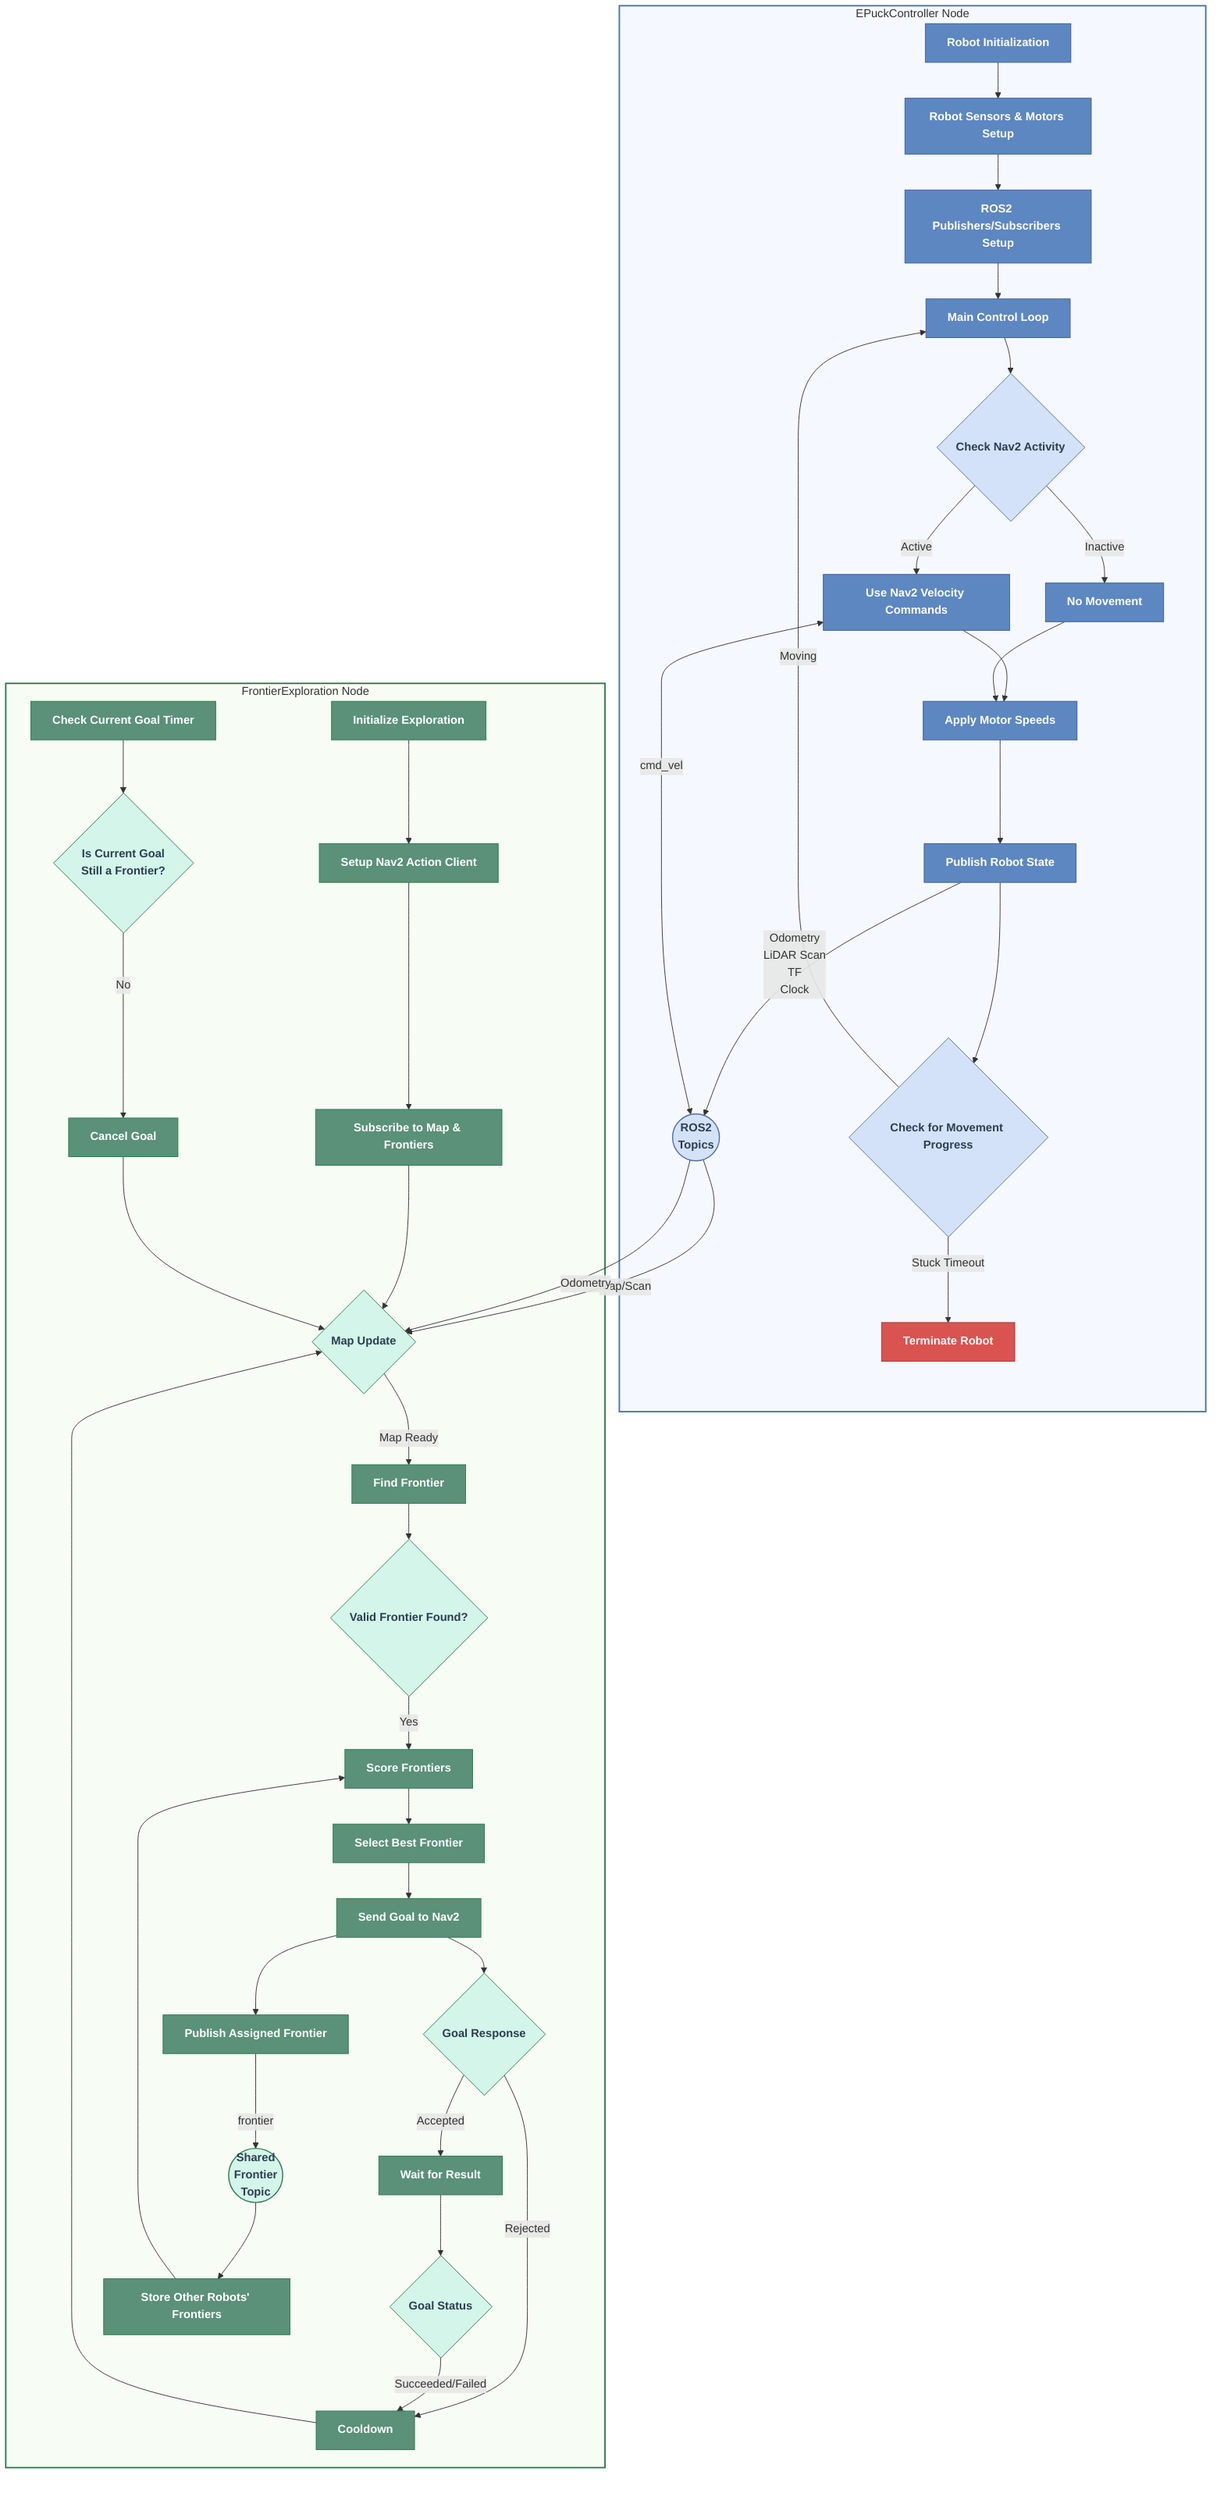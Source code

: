 flowchart TD
    %% More refined professional color scheme with better readability
    classDef controllerNode fill:#f5f9ff,stroke:#4a6fa5,stroke-width:2px;
    classDef controllerBox fill:#5d87c1,stroke:#3b5998,stroke-width:1px,color:white,font-weight:bold;
    classDef controllerDiamond fill:#d4e2f9,stroke:#4a6fa5,stroke-width:1px,color:#2c3e50,font-weight:bold;
    classDef controllerCircle fill:#d4e2f9,stroke:#4a6fa5,stroke-width:1.5px,color:#2c3e50,font-weight:bold;
    classDef controllerTerminal fill:#d95350,stroke:#a23835,stroke-width:1px,color:white,font-weight:bold;
    
    classDef explorationNode fill:#f7fcf5,stroke:#2c784e,stroke-width:2px;
    classDef explorationBox fill:#5a9178,stroke:#2c784e,stroke-width:1px,color:white,font-weight:bold;
    classDef explorationDiamond fill:#d4f5e9,stroke:#2c784e,stroke-width:1px,color:#2c3e50,font-weight:bold;
    classDef explorationCircle fill:#d4f5e9,stroke:#2c784e,stroke-width:1.5px,color:#2c3e50,font-weight:bold;
    
    subgraph epuck["EPuckController Node"]
        A[Robot Initialization] --> B[Robot Sensors & Motors Setup]
        B --> C[ROS2 Publishers/Subscribers Setup]
        C --> D[Main Control Loop]
        D --> E{Check Nav2 Activity}
        E -- "Active" --> F[Use Nav2 Velocity Commands]
        E -- "Inactive" --> G[No Movement]
        F --> H[Apply Motor Speeds]
        G --> H
        H --> I[Publish Robot State]
        I --> J{Check for Movement Progress}
        J -- "Stuck Timeout" --> K[Terminate Robot]
        J -- "Moving" --> D
        
        I --> |"Odometry\nLiDAR Scan\nTF\nClock"| L((ROS2\nTopics))
    end
    
    subgraph frontier["FrontierExploration Node"]
        M[Initialize Exploration] --> N[Setup Nav2 Action Client]
        N --> O[Subscribe to Map & Frontiers]
        O --> P{Map Update}
        P -- "Map Ready" --> Q[Find Frontier]
        Q --> R{Valid Frontier Found?}
        R -- Yes --> S[Score Frontiers]
        S --> T[Select Best Frontier]
        T --> U[Send Goal to Nav2]
        U --> V[Publish Assigned Frontier]
        U --> W{Goal Response}
        W -- "Accepted" --> X[Wait for Result]
        W -- "Rejected" --> Y[Cooldown]
        X --> Z{Goal Status}
        Z -- "Succeeded/Failed" --> Y
        Y --> P
        
        V --> |"frontier"| AA((Shared\nFrontier\nTopic))
        AA --> BB[Store Other Robots' Frontiers]
        BB --> S
        
        CC[Check Current Goal Timer] --> DD{Is Current Goal\nStill a Frontier?}
        DD -- No --> EE[Cancel Goal]
        EE --> P
    end
    
    %% Connections between subgraphs
    L -- "Map/Scan" --> P
    L -- "Odometry" --> P
    L <-- "cmd_vel" --> F
    
    %% Apply styles
    class epuck controllerNode
    class frontier explorationNode
    class A,B,C,D,F,G,H,I controllerBox
    class E,J controllerDiamond
    class K controllerTerminal
    class L controllerCircle
    class M,N,O,Q,S,T,U,V,X,Y,BB,CC,EE explorationBox
    class P,R,W,Z,DD explorationDiamond
    class AA explorationCircle